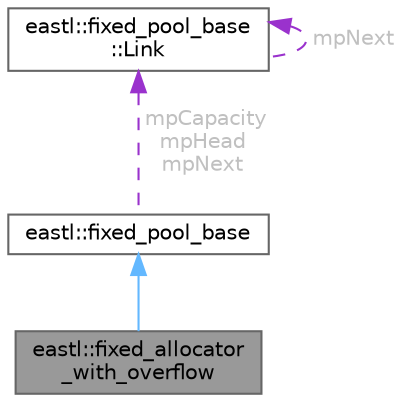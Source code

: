 digraph "eastl::fixed_allocator_with_overflow"
{
 // LATEX_PDF_SIZE
  bgcolor="transparent";
  edge [fontname=Helvetica,fontsize=10,labelfontname=Helvetica,labelfontsize=10];
  node [fontname=Helvetica,fontsize=10,shape=box,height=0.2,width=0.4];
  Node1 [id="Node000001",label="eastl::fixed_allocator\l_with_overflow",height=0.2,width=0.4,color="gray40", fillcolor="grey60", style="filled", fontcolor="black",tooltip=" "];
  Node2 -> Node1 [id="edge4_Node000001_Node000002",dir="back",color="steelblue1",style="solid",tooltip=" "];
  Node2 [id="Node000002",label="eastl::fixed_pool_base",height=0.2,width=0.4,color="gray40", fillcolor="white", style="filled",URL="$structeastl_1_1fixed__pool__base.html",tooltip=" "];
  Node3 -> Node2 [id="edge5_Node000002_Node000003",dir="back",color="darkorchid3",style="dashed",tooltip=" ",label=" mpCapacity\nmpHead\nmpNext",fontcolor="grey" ];
  Node3 [id="Node000003",label="eastl::fixed_pool_base\l::Link",height=0.2,width=0.4,color="gray40", fillcolor="white", style="filled",URL="$structeastl_1_1fixed__pool__base_1_1_link.html",tooltip=" "];
  Node3 -> Node3 [id="edge6_Node000003_Node000003",dir="back",color="darkorchid3",style="dashed",tooltip=" ",label=" mpNext",fontcolor="grey" ];
}
